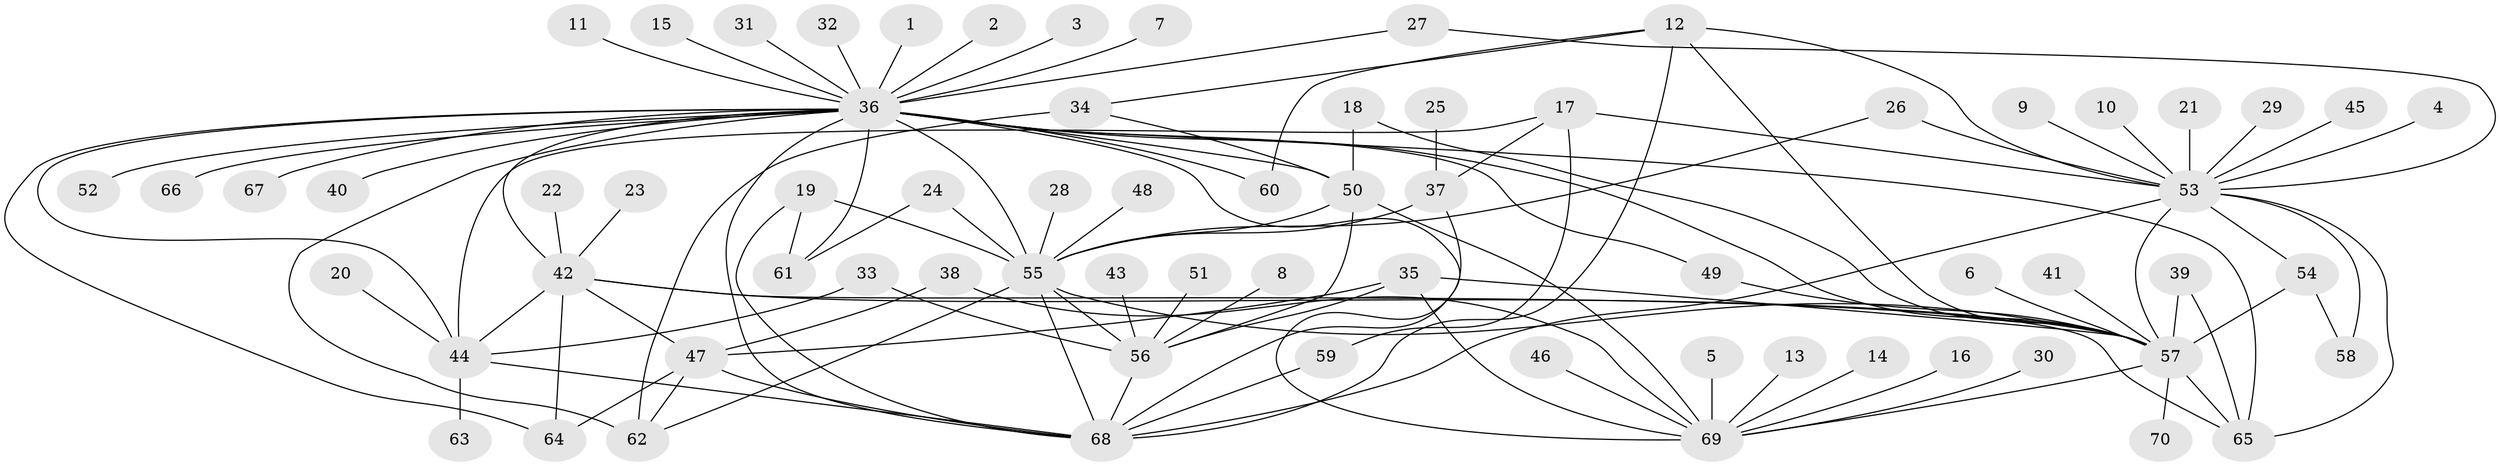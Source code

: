// original degree distribution, {15: 0.007142857142857143, 11: 0.014285714285714285, 30: 0.007142857142857143, 14: 0.007142857142857143, 4: 0.08571428571428572, 12: 0.007142857142857143, 1: 0.42857142857142855, 2: 0.2714285714285714, 5: 0.02857142857142857, 13: 0.007142857142857143, 3: 0.11428571428571428, 10: 0.014285714285714285, 6: 0.007142857142857143}
// Generated by graph-tools (version 1.1) at 2025/49/03/09/25 03:49:52]
// undirected, 70 vertices, 112 edges
graph export_dot {
graph [start="1"]
  node [color=gray90,style=filled];
  1;
  2;
  3;
  4;
  5;
  6;
  7;
  8;
  9;
  10;
  11;
  12;
  13;
  14;
  15;
  16;
  17;
  18;
  19;
  20;
  21;
  22;
  23;
  24;
  25;
  26;
  27;
  28;
  29;
  30;
  31;
  32;
  33;
  34;
  35;
  36;
  37;
  38;
  39;
  40;
  41;
  42;
  43;
  44;
  45;
  46;
  47;
  48;
  49;
  50;
  51;
  52;
  53;
  54;
  55;
  56;
  57;
  58;
  59;
  60;
  61;
  62;
  63;
  64;
  65;
  66;
  67;
  68;
  69;
  70;
  1 -- 36 [weight=1.0];
  2 -- 36 [weight=1.0];
  3 -- 36 [weight=1.0];
  4 -- 53 [weight=1.0];
  5 -- 69 [weight=1.0];
  6 -- 57 [weight=1.0];
  7 -- 36 [weight=1.0];
  8 -- 56 [weight=1.0];
  9 -- 53 [weight=1.0];
  10 -- 53 [weight=1.0];
  11 -- 36 [weight=1.0];
  12 -- 34 [weight=1.0];
  12 -- 53 [weight=1.0];
  12 -- 57 [weight=1.0];
  12 -- 60 [weight=1.0];
  12 -- 68 [weight=1.0];
  13 -- 69 [weight=1.0];
  14 -- 69 [weight=1.0];
  15 -- 36 [weight=1.0];
  16 -- 69 [weight=1.0];
  17 -- 37 [weight=1.0];
  17 -- 44 [weight=1.0];
  17 -- 53 [weight=1.0];
  17 -- 59 [weight=1.0];
  18 -- 50 [weight=1.0];
  18 -- 57 [weight=1.0];
  19 -- 55 [weight=1.0];
  19 -- 61 [weight=1.0];
  19 -- 68 [weight=1.0];
  20 -- 44 [weight=1.0];
  21 -- 53 [weight=1.0];
  22 -- 42 [weight=1.0];
  23 -- 42 [weight=1.0];
  24 -- 55 [weight=1.0];
  24 -- 61 [weight=1.0];
  25 -- 37 [weight=1.0];
  26 -- 53 [weight=1.0];
  26 -- 55 [weight=1.0];
  27 -- 36 [weight=1.0];
  27 -- 53 [weight=1.0];
  28 -- 55 [weight=1.0];
  29 -- 53 [weight=1.0];
  30 -- 69 [weight=1.0];
  31 -- 36 [weight=1.0];
  32 -- 36 [weight=1.0];
  33 -- 44 [weight=1.0];
  33 -- 56 [weight=1.0];
  34 -- 50 [weight=1.0];
  34 -- 62 [weight=2.0];
  35 -- 47 [weight=1.0];
  35 -- 56 [weight=1.0];
  35 -- 57 [weight=1.0];
  35 -- 69 [weight=1.0];
  36 -- 40 [weight=1.0];
  36 -- 42 [weight=1.0];
  36 -- 44 [weight=1.0];
  36 -- 49 [weight=1.0];
  36 -- 50 [weight=1.0];
  36 -- 52 [weight=1.0];
  36 -- 55 [weight=1.0];
  36 -- 57 [weight=2.0];
  36 -- 60 [weight=1.0];
  36 -- 61 [weight=1.0];
  36 -- 62 [weight=1.0];
  36 -- 64 [weight=1.0];
  36 -- 65 [weight=1.0];
  36 -- 66 [weight=1.0];
  36 -- 67 [weight=1.0];
  36 -- 68 [weight=1.0];
  36 -- 69 [weight=1.0];
  37 -- 55 [weight=2.0];
  37 -- 68 [weight=1.0];
  38 -- 47 [weight=1.0];
  38 -- 69 [weight=1.0];
  39 -- 57 [weight=1.0];
  39 -- 65 [weight=1.0];
  41 -- 57 [weight=1.0];
  42 -- 44 [weight=1.0];
  42 -- 47 [weight=1.0];
  42 -- 57 [weight=1.0];
  42 -- 64 [weight=1.0];
  42 -- 65 [weight=1.0];
  43 -- 56 [weight=1.0];
  44 -- 63 [weight=1.0];
  44 -- 68 [weight=1.0];
  45 -- 53 [weight=1.0];
  46 -- 69 [weight=1.0];
  47 -- 62 [weight=1.0];
  47 -- 64 [weight=1.0];
  47 -- 68 [weight=1.0];
  48 -- 55 [weight=1.0];
  49 -- 57 [weight=1.0];
  50 -- 55 [weight=1.0];
  50 -- 56 [weight=1.0];
  50 -- 69 [weight=1.0];
  51 -- 56 [weight=1.0];
  53 -- 54 [weight=1.0];
  53 -- 57 [weight=1.0];
  53 -- 58 [weight=1.0];
  53 -- 65 [weight=1.0];
  53 -- 68 [weight=1.0];
  54 -- 57 [weight=1.0];
  54 -- 58 [weight=1.0];
  55 -- 56 [weight=1.0];
  55 -- 57 [weight=1.0];
  55 -- 62 [weight=1.0];
  55 -- 68 [weight=1.0];
  56 -- 68 [weight=1.0];
  57 -- 65 [weight=1.0];
  57 -- 69 [weight=1.0];
  57 -- 70 [weight=1.0];
  59 -- 68 [weight=1.0];
}
